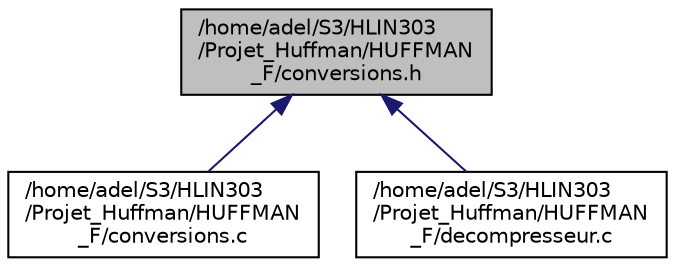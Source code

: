 digraph "/home/adel/S3/HLIN303/Projet_Huffman/HUFFMAN_F/conversions.h"
{
  edge [fontname="Helvetica",fontsize="10",labelfontname="Helvetica",labelfontsize="10"];
  node [fontname="Helvetica",fontsize="10",shape=record];
  Node1 [label="/home/adel/S3/HLIN303\l/Projet_Huffman/HUFFMAN\l_F/conversions.h",height=0.2,width=0.4,color="black", fillcolor="grey75", style="filled", fontcolor="black"];
  Node1 -> Node2 [dir="back",color="midnightblue",fontsize="10",style="solid",fontname="Helvetica"];
  Node2 [label="/home/adel/S3/HLIN303\l/Projet_Huffman/HUFFMAN\l_F/conversions.c",height=0.2,width=0.4,color="black", fillcolor="white", style="filled",URL="$conversions_8c.html",tooltip="fonctions servant a la manipulation des données lors de la décompression. "];
  Node1 -> Node3 [dir="back",color="midnightblue",fontsize="10",style="solid",fontname="Helvetica"];
  Node3 [label="/home/adel/S3/HLIN303\l/Projet_Huffman/HUFFMAN\l_F/decompresseur.c",height=0.2,width=0.4,color="black", fillcolor="white", style="filled",URL="$decompresseur_8c.html",tooltip="LA DECOMPRESSION. "];
}
